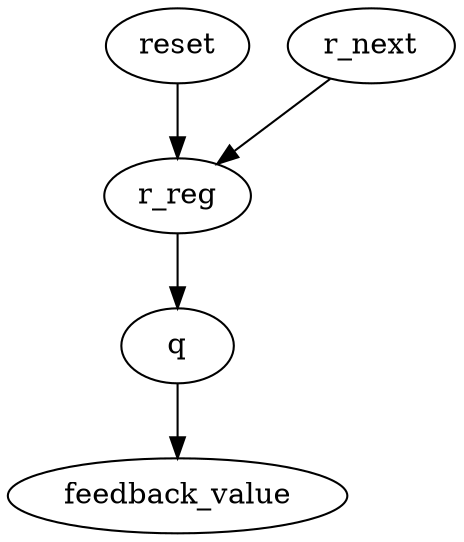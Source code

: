strict digraph "" {
	q -> feedback_value	[weight=1.0];
	reset -> r_reg	[weight=2.0];
	r_reg -> q	[weight=1.0];
	r_next -> r_reg	[weight=1.0];
}
